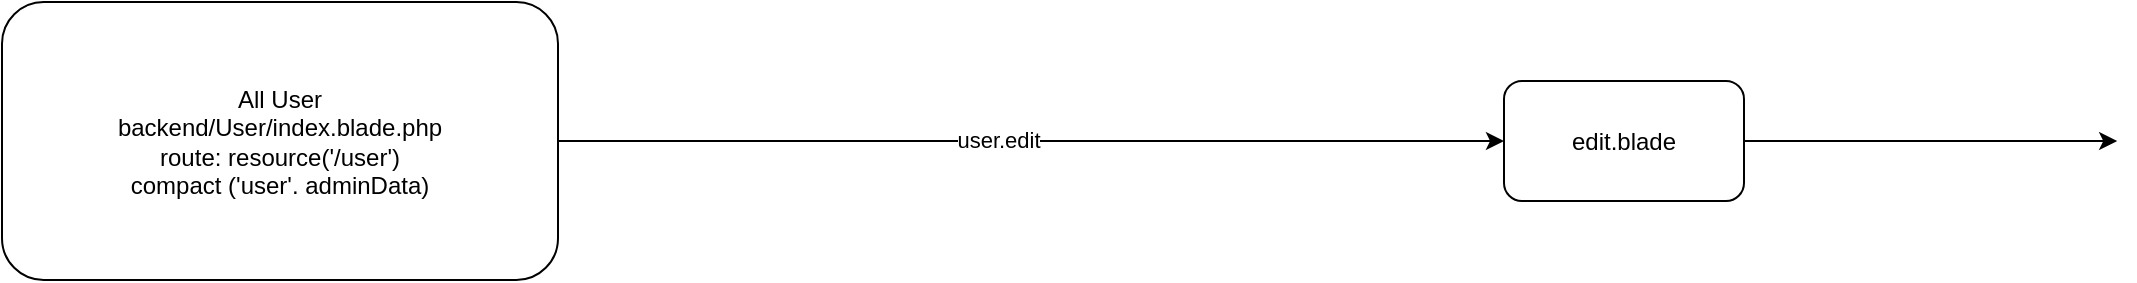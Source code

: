 <mxfile version="21.6.1" type="github">
  <diagram name="Page-1" id="W3ak8eRDTN-PhNuslOiG">
    <mxGraphModel dx="1050" dy="587" grid="0" gridSize="10" guides="1" tooltips="1" connect="1" arrows="1" fold="1" page="1" pageScale="1" pageWidth="1200" pageHeight="1920" math="0" shadow="0">
      <root>
        <mxCell id="0" />
        <mxCell id="1" parent="0" />
        <mxCell id="WiztK65-JUH6tZKQhC4x-3" value="" style="edgeStyle=orthogonalEdgeStyle;rounded=0;orthogonalLoop=1;jettySize=auto;html=1;" edge="1" parent="1" source="WiztK65-JUH6tZKQhC4x-1" target="WiztK65-JUH6tZKQhC4x-2">
          <mxGeometry relative="1" as="geometry" />
        </mxCell>
        <mxCell id="WiztK65-JUH6tZKQhC4x-4" value="user.edit" style="edgeLabel;html=1;align=center;verticalAlign=middle;resizable=0;points=[];" vertex="1" connectable="0" parent="WiztK65-JUH6tZKQhC4x-3">
          <mxGeometry x="-0.072" y="1" relative="1" as="geometry">
            <mxPoint as="offset" />
          </mxGeometry>
        </mxCell>
        <mxCell id="WiztK65-JUH6tZKQhC4x-1" value="All User&lt;br&gt;backend/User/index.blade.php&lt;br&gt;route: resource(&#39;/user&#39;)&lt;br&gt;compact (&#39;user&#39;. adminData)" style="rounded=1;whiteSpace=wrap;html=1;" vertex="1" parent="1">
          <mxGeometry x="74" y="255" width="278" height="139" as="geometry" />
        </mxCell>
        <mxCell id="WiztK65-JUH6tZKQhC4x-5" style="edgeStyle=orthogonalEdgeStyle;rounded=0;orthogonalLoop=1;jettySize=auto;html=1;" edge="1" parent="1" source="WiztK65-JUH6tZKQhC4x-2">
          <mxGeometry relative="1" as="geometry">
            <mxPoint x="1131.6" y="324.5" as="targetPoint" />
          </mxGeometry>
        </mxCell>
        <mxCell id="WiztK65-JUH6tZKQhC4x-2" value="edit.blade" style="whiteSpace=wrap;html=1;rounded=1;" vertex="1" parent="1">
          <mxGeometry x="825" y="294.5" width="120" height="60" as="geometry" />
        </mxCell>
      </root>
    </mxGraphModel>
  </diagram>
</mxfile>
